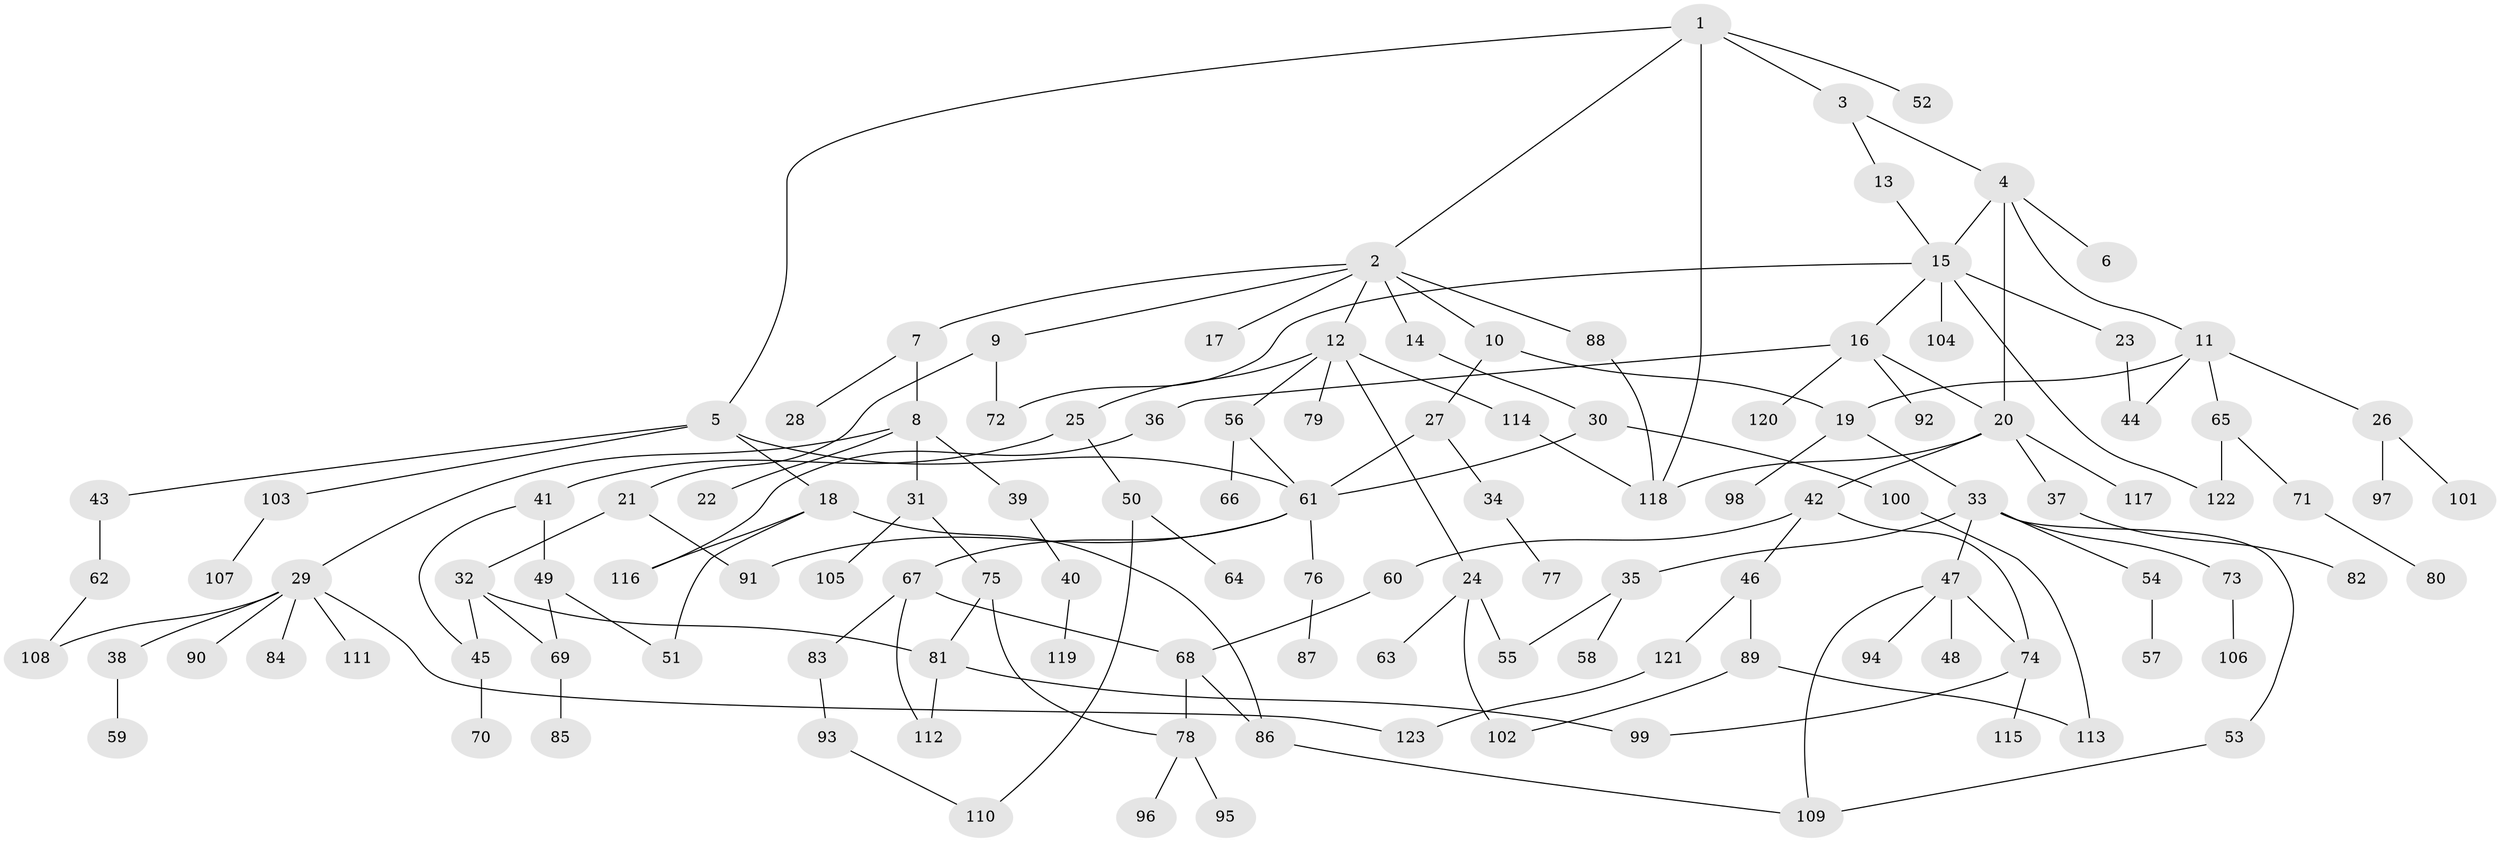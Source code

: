 // Generated by graph-tools (version 1.1) at 2025/34/03/09/25 02:34:22]
// undirected, 123 vertices, 154 edges
graph export_dot {
graph [start="1"]
  node [color=gray90,style=filled];
  1;
  2;
  3;
  4;
  5;
  6;
  7;
  8;
  9;
  10;
  11;
  12;
  13;
  14;
  15;
  16;
  17;
  18;
  19;
  20;
  21;
  22;
  23;
  24;
  25;
  26;
  27;
  28;
  29;
  30;
  31;
  32;
  33;
  34;
  35;
  36;
  37;
  38;
  39;
  40;
  41;
  42;
  43;
  44;
  45;
  46;
  47;
  48;
  49;
  50;
  51;
  52;
  53;
  54;
  55;
  56;
  57;
  58;
  59;
  60;
  61;
  62;
  63;
  64;
  65;
  66;
  67;
  68;
  69;
  70;
  71;
  72;
  73;
  74;
  75;
  76;
  77;
  78;
  79;
  80;
  81;
  82;
  83;
  84;
  85;
  86;
  87;
  88;
  89;
  90;
  91;
  92;
  93;
  94;
  95;
  96;
  97;
  98;
  99;
  100;
  101;
  102;
  103;
  104;
  105;
  106;
  107;
  108;
  109;
  110;
  111;
  112;
  113;
  114;
  115;
  116;
  117;
  118;
  119;
  120;
  121;
  122;
  123;
  1 -- 2;
  1 -- 3;
  1 -- 5;
  1 -- 52;
  1 -- 118;
  2 -- 7;
  2 -- 9;
  2 -- 10;
  2 -- 12;
  2 -- 14;
  2 -- 17;
  2 -- 88;
  3 -- 4;
  3 -- 13;
  4 -- 6;
  4 -- 11;
  4 -- 20;
  4 -- 15;
  5 -- 18;
  5 -- 43;
  5 -- 103;
  5 -- 61;
  7 -- 8;
  7 -- 28;
  8 -- 22;
  8 -- 29;
  8 -- 31;
  8 -- 39;
  9 -- 21;
  9 -- 72;
  10 -- 27;
  10 -- 19;
  11 -- 19;
  11 -- 26;
  11 -- 44;
  11 -- 65;
  12 -- 24;
  12 -- 25;
  12 -- 56;
  12 -- 79;
  12 -- 114;
  13 -- 15;
  14 -- 30;
  15 -- 16;
  15 -- 23;
  15 -- 104;
  15 -- 122;
  15 -- 72;
  16 -- 20;
  16 -- 36;
  16 -- 92;
  16 -- 120;
  18 -- 51;
  18 -- 116;
  18 -- 86;
  19 -- 33;
  19 -- 98;
  20 -- 37;
  20 -- 42;
  20 -- 117;
  20 -- 118;
  21 -- 32;
  21 -- 91;
  23 -- 44;
  24 -- 55;
  24 -- 63;
  24 -- 102;
  25 -- 41;
  25 -- 50;
  26 -- 97;
  26 -- 101;
  27 -- 34;
  27 -- 61;
  29 -- 38;
  29 -- 84;
  29 -- 90;
  29 -- 108;
  29 -- 111;
  29 -- 123;
  30 -- 61;
  30 -- 100;
  31 -- 75;
  31 -- 105;
  32 -- 69;
  32 -- 81;
  32 -- 45;
  33 -- 35;
  33 -- 47;
  33 -- 53;
  33 -- 54;
  33 -- 73;
  34 -- 77;
  35 -- 58;
  35 -- 55;
  36 -- 116;
  37 -- 82;
  38 -- 59;
  39 -- 40;
  40 -- 119;
  41 -- 45;
  41 -- 49;
  42 -- 46;
  42 -- 60;
  42 -- 74;
  43 -- 62;
  45 -- 70;
  46 -- 89;
  46 -- 121;
  47 -- 48;
  47 -- 94;
  47 -- 109;
  47 -- 74;
  49 -- 69;
  49 -- 51;
  50 -- 64;
  50 -- 110;
  53 -- 109;
  54 -- 57;
  56 -- 66;
  56 -- 61;
  60 -- 68;
  61 -- 67;
  61 -- 76;
  61 -- 91;
  62 -- 108;
  65 -- 71;
  65 -- 122;
  67 -- 68;
  67 -- 83;
  67 -- 112;
  68 -- 86;
  68 -- 78;
  69 -- 85;
  71 -- 80;
  73 -- 106;
  74 -- 99;
  74 -- 115;
  75 -- 78;
  75 -- 81;
  76 -- 87;
  78 -- 95;
  78 -- 96;
  81 -- 112;
  81 -- 99;
  83 -- 93;
  86 -- 109;
  88 -- 118;
  89 -- 102;
  89 -- 113;
  93 -- 110;
  100 -- 113;
  103 -- 107;
  114 -- 118;
  121 -- 123;
}
